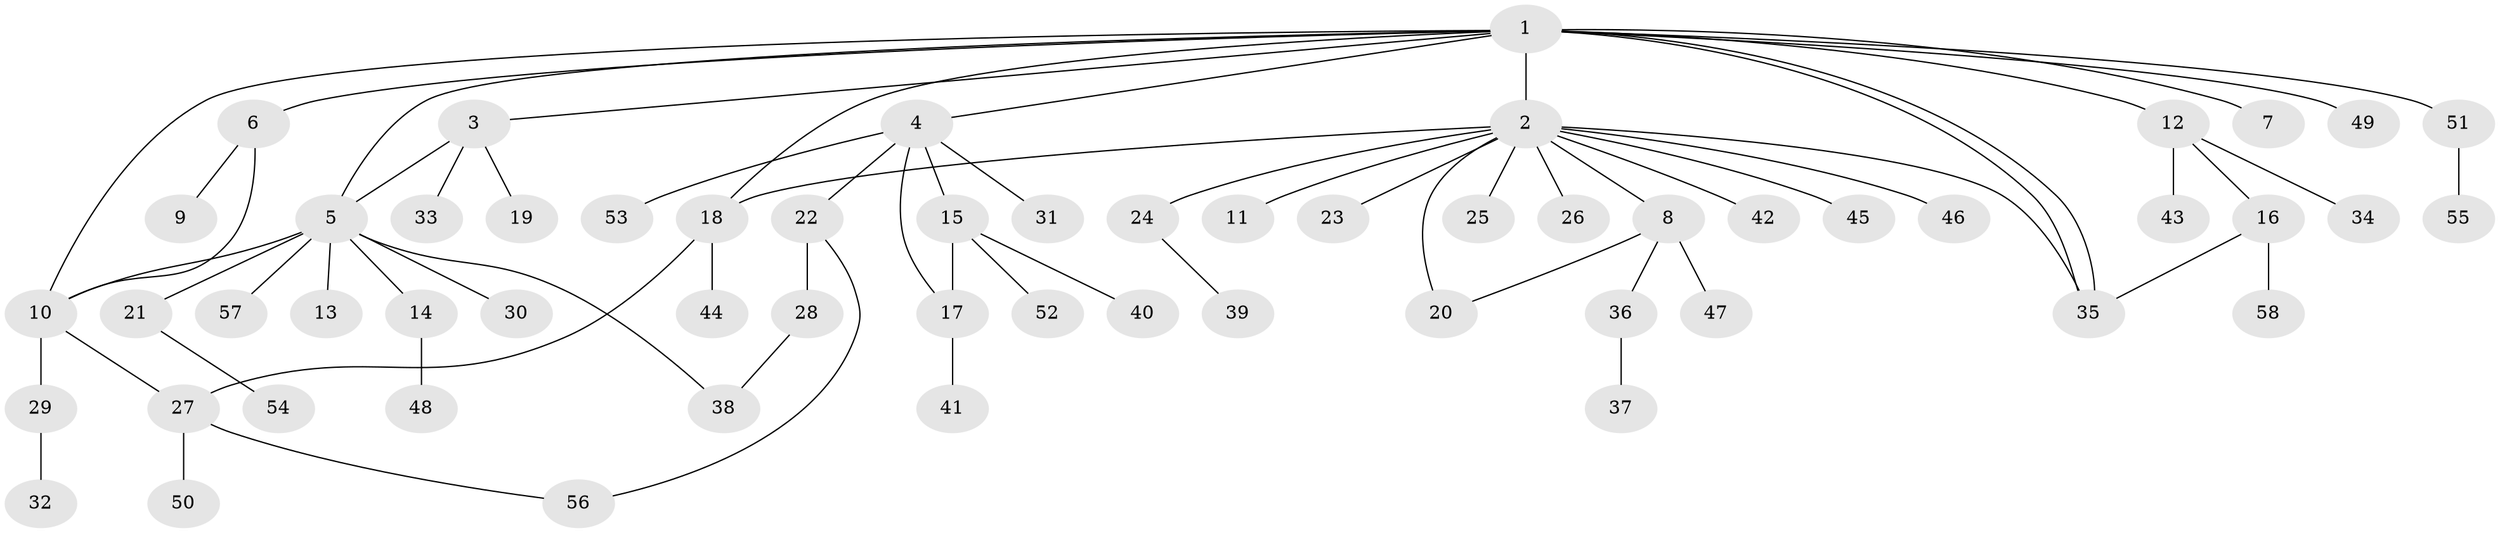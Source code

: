 // Generated by graph-tools (version 1.1) at 2025/46/03/09/25 04:46:53]
// undirected, 58 vertices, 69 edges
graph export_dot {
graph [start="1"]
  node [color=gray90,style=filled];
  1;
  2;
  3;
  4;
  5;
  6;
  7;
  8;
  9;
  10;
  11;
  12;
  13;
  14;
  15;
  16;
  17;
  18;
  19;
  20;
  21;
  22;
  23;
  24;
  25;
  26;
  27;
  28;
  29;
  30;
  31;
  32;
  33;
  34;
  35;
  36;
  37;
  38;
  39;
  40;
  41;
  42;
  43;
  44;
  45;
  46;
  47;
  48;
  49;
  50;
  51;
  52;
  53;
  54;
  55;
  56;
  57;
  58;
  1 -- 2;
  1 -- 3;
  1 -- 4;
  1 -- 5;
  1 -- 6;
  1 -- 7;
  1 -- 10;
  1 -- 12;
  1 -- 18;
  1 -- 35;
  1 -- 35;
  1 -- 49;
  1 -- 51;
  2 -- 8;
  2 -- 11;
  2 -- 18;
  2 -- 20;
  2 -- 23;
  2 -- 24;
  2 -- 25;
  2 -- 26;
  2 -- 35;
  2 -- 42;
  2 -- 45;
  2 -- 46;
  3 -- 5;
  3 -- 19;
  3 -- 33;
  4 -- 15;
  4 -- 17;
  4 -- 22;
  4 -- 31;
  4 -- 53;
  5 -- 10;
  5 -- 13;
  5 -- 14;
  5 -- 21;
  5 -- 30;
  5 -- 38;
  5 -- 57;
  6 -- 9;
  6 -- 10;
  8 -- 20;
  8 -- 36;
  8 -- 47;
  10 -- 27;
  10 -- 29;
  12 -- 16;
  12 -- 34;
  12 -- 43;
  14 -- 48;
  15 -- 17;
  15 -- 40;
  15 -- 52;
  16 -- 35;
  16 -- 58;
  17 -- 41;
  18 -- 27;
  18 -- 44;
  21 -- 54;
  22 -- 28;
  22 -- 56;
  24 -- 39;
  27 -- 50;
  27 -- 56;
  28 -- 38;
  29 -- 32;
  36 -- 37;
  51 -- 55;
}
